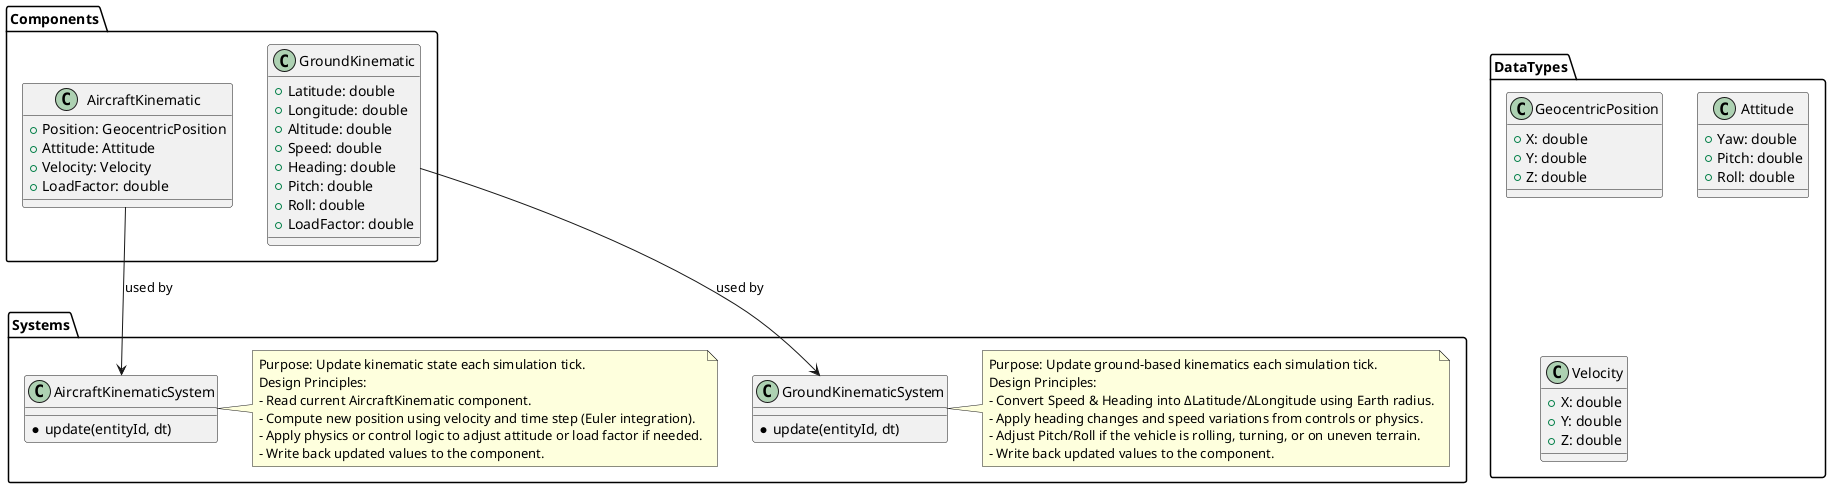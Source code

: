 Below is a minimal, but complete, extension of your current ECS‑style diagram that adds a **GroundKinematic** component (and an optional system) so you can model the vehicle’s ground‑based state.  
Feel free to drop it into the same PlantUML file or copy‑paste it as a separate fragment.

---

## 1. New Component – `GroundKinematic`

| Field | Type | Meaning |
|-------|------|---------|
| **Latitude** | double | Geodetic latitude (degrees) |
| **Longitude** | double | Geodetic longitude (degrees) |
| **Altitude** | double | Height above mean sea level (meters) |
| **Speed** | double | Ground speed (m s⁻¹) |
| **Heading** | double | True heading (degrees from north) |
| **Pitch** | double | Pitch angle of the vehicle relative to the ground (deg) |
| **Roll** | double | Roll angle (deg) |
| **LoadFactor** | double | Lateral load factor experienced on the ground (g‑units) |

> **Why these fields?**  
> *Latitude/Longitude* let you place the vehicle anywhere on Earth.  
> *Altitude* is optional if you only care about ground level, but it keeps the component reusable for low‑altitude flights or hover modes.  
> *Speed & Heading* are the natural kinematic descriptors for a moving object over the surface.  
> *Pitch/Roll* capture the vehicle’s attitude relative to the horizon (useful for wheeled vehicles or drones on the ground).  
> *LoadFactor* can be used by physics engines that need to know whether the vehicle is experiencing g‑forces while rolling, turning, etc.

---

## 2. Optional System – `GroundKinematicSystem`

If you want automatic updates each simulation tick (just like `AircraftKinematicSystem`), add:

```plantuml
class GroundKinematicSystem {
    * update(entityId, dt)
}
```

**Design note:**  
- Read the current `GroundKinematic`.  
- Update position via simple Euler integration:  

  ```text
  newLat = oldLat + (Speed * cos(Heading) / R_Earth) * dt
  newLon = oldLon + (Speed * sin(Heading) / (R_Earth * cos(oldLat))) * dt
  ```

  where `R_Earth ≈ 6371 km`.  
- Update heading, speed, pitch/roll if your vehicle has control inputs or is affected by wind.  
- Write back the new component.

---

## 3. Updated PlantUML Fragment

```plantuml
@startuml
package "DataTypes" {
    class GeocentricPosition {
        +X: double
        +Y: double
        +Z: double
    }

    class Attitude {
        +Yaw: double
        +Pitch: double
        +Roll: double
    }

    class Velocity {
        +X: double
        +Y: double
        +Z: double
    }
}

package "Components" {
    class AircraftKinematic {
        +Position: GeocentricPosition
        +Attitude: Attitude
        +Velocity: Velocity
        +LoadFactor: double
    }

    class GroundKinematic {
        +Latitude: double
        +Longitude: double
        +Altitude: double
        +Speed: double
        +Heading: double
        +Pitch: double
        +Roll: double
        +LoadFactor: double
    }
}

package "Systems" {
    class AircraftKinematicSystem {
        * update(entityId, dt)
    }

    note right of AircraftKinematicSystem
      Purpose: Update kinematic state each simulation tick.
      Design Principles:
      - Read current AircraftKinematic component.
      - Compute new position using velocity and time step (Euler integration).
      - Apply physics or control logic to adjust attitude or load factor if needed.
      - Write back updated values to the component.
    end note

    class GroundKinematicSystem {
        * update(entityId, dt)
    }

    note right of GroundKinematicSystem
      Purpose: Update ground‑based kinematics each simulation tick.
      Design Principles:
      - Convert Speed & Heading into ΔLatitude/ΔLongitude using Earth radius.
      - Apply heading changes and speed variations from controls or physics.
      - Adjust Pitch/Roll if the vehicle is rolling, turning, or on uneven terrain.
      - Write back updated values to the component.
    end note
}

AircraftKinematic --> AircraftKinematicSystem : used by
GroundKinematic --> GroundKinematicSystem : used by
@enduml
```

---

### How to use it

1. **Add an entity** that owns both `AircraftKinematic` *and* `GroundKinematic` if you need both representations (e.g., a ground‑based drone).  
2. If the vehicle is purely ground‑based, just attach `GroundKinematic`.  
3. Hook up the corresponding system(s) in your ECS scheduler so that each tick calls `update(entityId, dt)`.

---

Feel free to tweak field names or units (e.g., radians vs degrees) to match the rest of your codebase. If you need a more sophisticated integration method (RK4, trapezoidal, etc.) just swap out the Euler step in the system’s comment. Happy modeling!